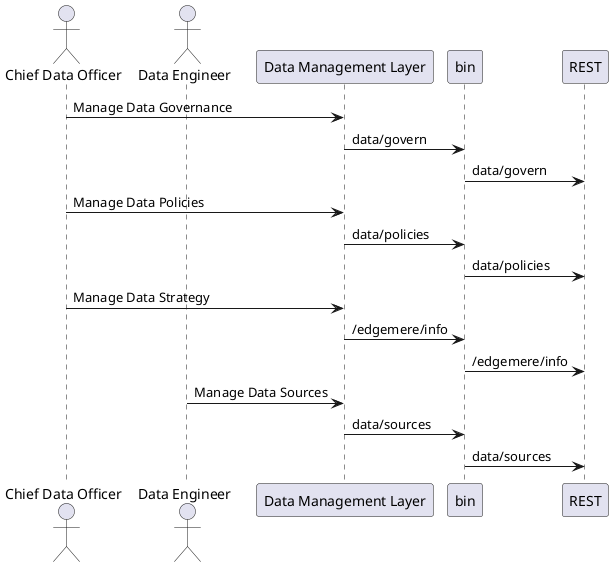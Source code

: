 @startuml

actor "Chief Data Officer" as ChiefDataOfficer

actor "Data Engineer" as DataEngineer




ChiefDataOfficer -> "Data Management Layer": Manage Data Governance
"Data Management Layer" -> bin: data/govern
bin -> REST: data/govern

ChiefDataOfficer -> "Data Management Layer": Manage Data Policies
"Data Management Layer" -> bin: data/policies
bin -> REST: data/policies

ChiefDataOfficer -> "Data Management Layer": Manage Data Strategy
"Data Management Layer" -> bin: /edgemere/info
bin -> REST: /edgemere/info

DataEngineer -> "Data Management Layer": Manage Data Sources
"Data Management Layer" -> bin: data/sources
bin -> REST: data/sources


@enduml
